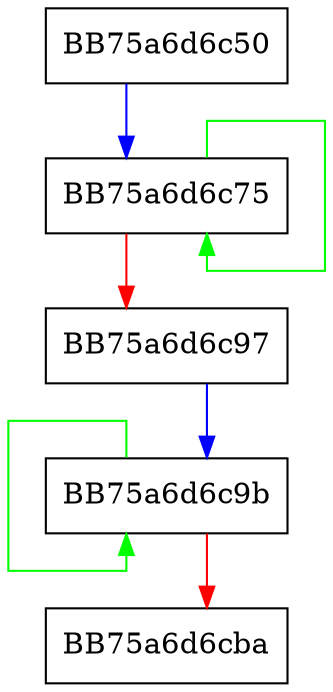 digraph MMX4_phaddw {
  node [shape="box"];
  graph [splines=ortho];
  BB75a6d6c50 -> BB75a6d6c75 [color="blue"];
  BB75a6d6c75 -> BB75a6d6c75 [color="green"];
  BB75a6d6c75 -> BB75a6d6c97 [color="red"];
  BB75a6d6c97 -> BB75a6d6c9b [color="blue"];
  BB75a6d6c9b -> BB75a6d6c9b [color="green"];
  BB75a6d6c9b -> BB75a6d6cba [color="red"];
}